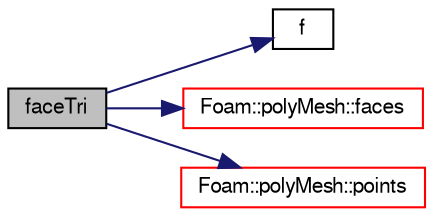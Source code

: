 digraph "faceTri"
{
  bgcolor="transparent";
  edge [fontname="FreeSans",fontsize="10",labelfontname="FreeSans",labelfontsize="10"];
  node [fontname="FreeSans",fontsize="10",shape=record];
  rankdir="LR";
  Node2072 [label="faceTri",height=0.2,width=0.4,color="black", fillcolor="grey75", style="filled", fontcolor="black"];
  Node2072 -> Node2073 [color="midnightblue",fontsize="10",style="solid",fontname="FreeSans"];
  Node2073 [label="f",height=0.2,width=0.4,color="black",URL="$a17900.html#a888be93833ac7a23170555c69c690288"];
  Node2072 -> Node2074 [color="midnightblue",fontsize="10",style="solid",fontname="FreeSans"];
  Node2074 [label="Foam::polyMesh::faces",height=0.2,width=0.4,color="red",URL="$a27410.html#a431c0a24765f0bb6d32f6a03ce0e9b57",tooltip="Return raw faces. "];
  Node2072 -> Node2118 [color="midnightblue",fontsize="10",style="solid",fontname="FreeSans"];
  Node2118 [label="Foam::polyMesh::points",height=0.2,width=0.4,color="red",URL="$a27410.html#ac44123fc1265297c41a43c3b62fdb4c2",tooltip="Return raw points. "];
}
